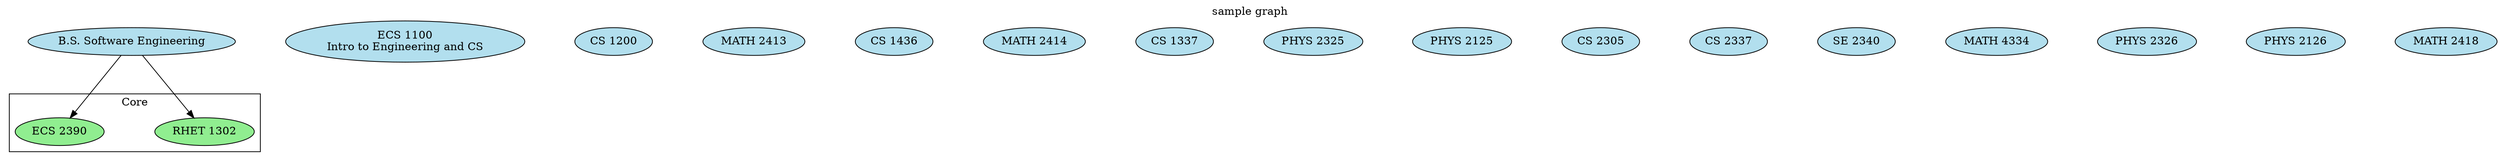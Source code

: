 /*
 * Completed course:
 * "name" [ fillcolor = "lightgreen" ];
*/
strict digraph graph_name {
  graph [
    label = "sample graph",
    labelloc = "t",
    labeljust = "c",
    rankdir = TB,
    splines = spline,
    ranksep = 1.0,
    nodesep = 0.9
  ];
  node [ style = "solid,filled", fillcolor = "lightblue2", ];

  "B.S. Software Engineering" -> subgraph cluster_core {
    "RHET 1302" [ fillcolor = "lightgreen" ];
    "ECS 2390" [ fillcolor = "lightgreen" ];
    

    label = "Core";
  };


"ECS 1100" [ label = "\N\nIntro to Engineering and CS" ];
"CS 1200"
"MATH 2413"
"CS 1436"
"MATH 2414"
"CS 1337"
"PHYS 2325"
"PHYS 2125"
"CS 2305"
"CS 2337"
"SE 2340"
"MATH 4334"
"PHYS 2326"
"PHYS 2126"
"MATH 2418"

}
